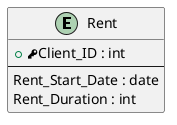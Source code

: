 @startuml
entity "Rent" as rent
{
  +<&key>Client_ID : int
  --
  Rent_Start_Date : date
  Rent_Duration : int
}
@enduml